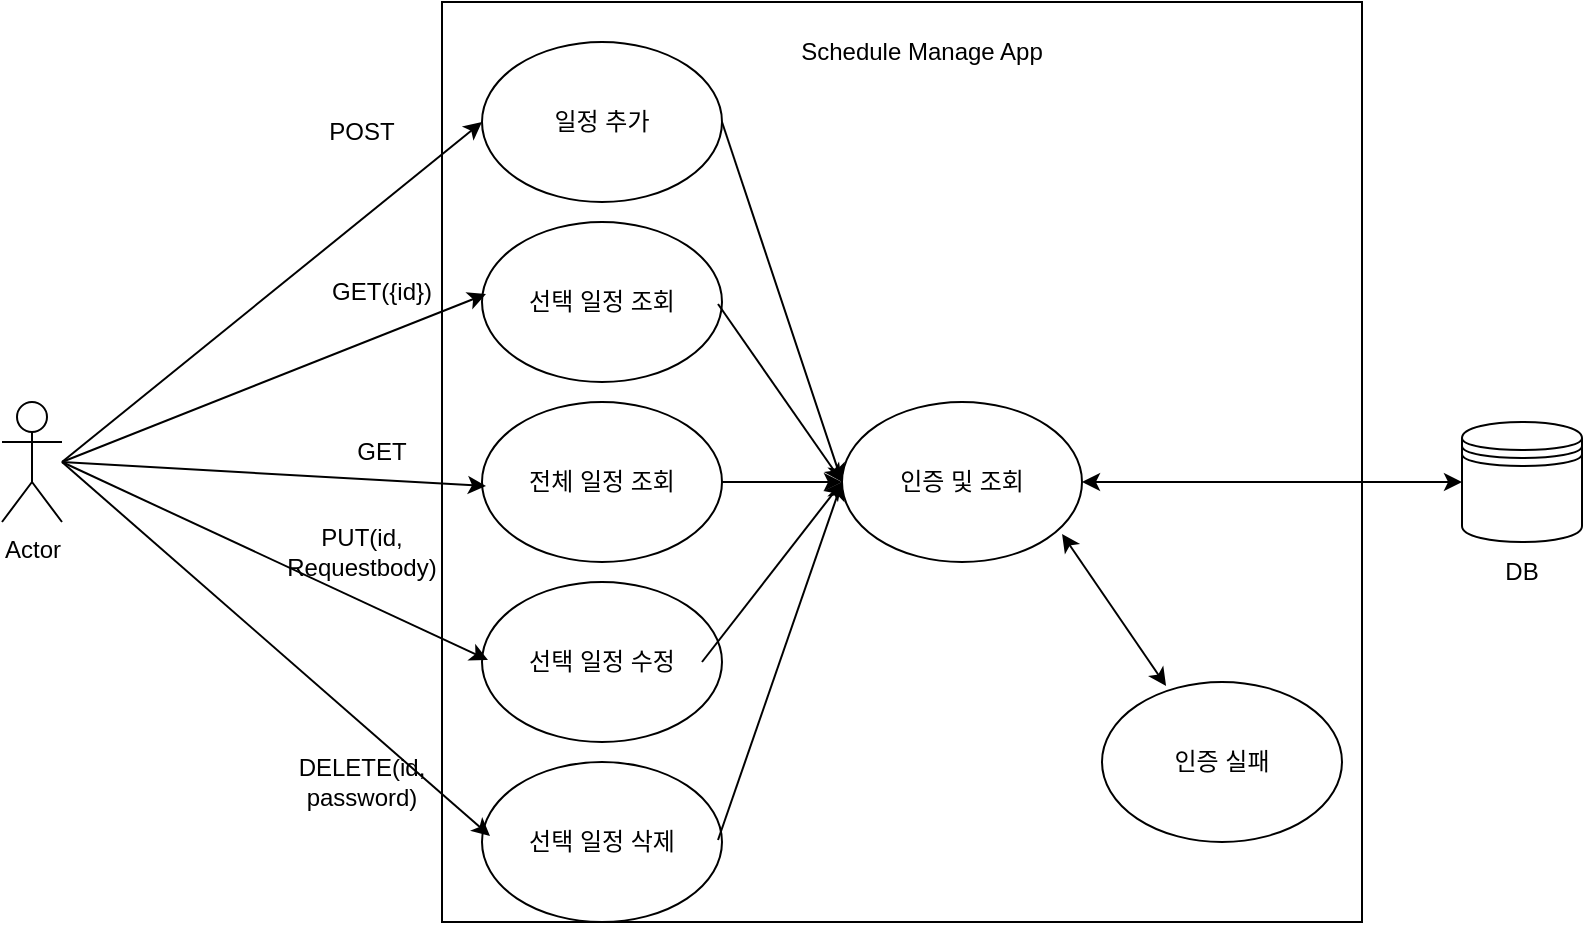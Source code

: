 <mxfile version="22.1.21" type="github">
  <diagram id="R2lEEEUBdFMjLlhIrx00" name="Page-1">
    <mxGraphModel dx="1434" dy="772" grid="1" gridSize="10" guides="1" tooltips="1" connect="1" arrows="1" fold="1" page="1" pageScale="1" pageWidth="850" pageHeight="1100" math="0" shadow="0" extFonts="Permanent Marker^https://fonts.googleapis.com/css?family=Permanent+Marker">
      <root>
        <mxCell id="0" />
        <mxCell id="1" parent="0" />
        <mxCell id="Pg5HaGb3ZZp0aI7JYEpb-2" value="" style="whiteSpace=wrap;html=1;aspect=fixed;" vertex="1" parent="1">
          <mxGeometry x="250" y="130" width="460" height="460" as="geometry" />
        </mxCell>
        <mxCell id="Pg5HaGb3ZZp0aI7JYEpb-1" value="Actor" style="shape=umlActor;verticalLabelPosition=bottom;verticalAlign=top;html=1;outlineConnect=0;" vertex="1" parent="1">
          <mxGeometry x="30" y="330" width="30" height="60" as="geometry" />
        </mxCell>
        <mxCell id="Pg5HaGb3ZZp0aI7JYEpb-3" value="" style="ellipse;whiteSpace=wrap;html=1;" vertex="1" parent="1">
          <mxGeometry x="270" y="150" width="120" height="80" as="geometry" />
        </mxCell>
        <mxCell id="Pg5HaGb3ZZp0aI7JYEpb-4" value="" style="ellipse;whiteSpace=wrap;html=1;" vertex="1" parent="1">
          <mxGeometry x="270" y="240" width="120" height="80" as="geometry" />
        </mxCell>
        <mxCell id="Pg5HaGb3ZZp0aI7JYEpb-5" value="" style="ellipse;whiteSpace=wrap;html=1;" vertex="1" parent="1">
          <mxGeometry x="270" y="330" width="120" height="80" as="geometry" />
        </mxCell>
        <mxCell id="Pg5HaGb3ZZp0aI7JYEpb-6" value="" style="ellipse;whiteSpace=wrap;html=1;" vertex="1" parent="1">
          <mxGeometry x="270" y="420" width="120" height="80" as="geometry" />
        </mxCell>
        <mxCell id="Pg5HaGb3ZZp0aI7JYEpb-7" value="" style="ellipse;whiteSpace=wrap;html=1;" vertex="1" parent="1">
          <mxGeometry x="270" y="510" width="120" height="80" as="geometry" />
        </mxCell>
        <mxCell id="Pg5HaGb3ZZp0aI7JYEpb-9" value="" style="endArrow=classic;html=1;rounded=0;entryX=0;entryY=0.5;entryDx=0;entryDy=0;" edge="1" parent="1" target="Pg5HaGb3ZZp0aI7JYEpb-3">
          <mxGeometry width="50" height="50" relative="1" as="geometry">
            <mxPoint x="60" y="360" as="sourcePoint" />
            <mxPoint x="110" y="310" as="targetPoint" />
          </mxGeometry>
        </mxCell>
        <mxCell id="Pg5HaGb3ZZp0aI7JYEpb-11" value="일정 추가" style="text;html=1;strokeColor=none;fillColor=none;align=center;verticalAlign=middle;whiteSpace=wrap;rounded=0;" vertex="1" parent="1">
          <mxGeometry x="300" y="175" width="60" height="30" as="geometry" />
        </mxCell>
        <mxCell id="Pg5HaGb3ZZp0aI7JYEpb-12" value="선택 일정 조회" style="text;html=1;strokeColor=none;fillColor=none;align=center;verticalAlign=middle;whiteSpace=wrap;rounded=0;" vertex="1" parent="1">
          <mxGeometry x="280" y="265" width="100" height="30" as="geometry" />
        </mxCell>
        <mxCell id="Pg5HaGb3ZZp0aI7JYEpb-13" value="전체 일정 조회" style="text;html=1;strokeColor=none;fillColor=none;align=center;verticalAlign=middle;whiteSpace=wrap;rounded=0;" vertex="1" parent="1">
          <mxGeometry x="280" y="355" width="100" height="30" as="geometry" />
        </mxCell>
        <mxCell id="Pg5HaGb3ZZp0aI7JYEpb-14" value="선택 일정 수정" style="text;html=1;strokeColor=none;fillColor=none;align=center;verticalAlign=middle;whiteSpace=wrap;rounded=0;" vertex="1" parent="1">
          <mxGeometry x="280" y="445" width="100" height="30" as="geometry" />
        </mxCell>
        <mxCell id="Pg5HaGb3ZZp0aI7JYEpb-15" value="선택 일정 삭제" style="text;html=1;strokeColor=none;fillColor=none;align=center;verticalAlign=middle;whiteSpace=wrap;rounded=0;" vertex="1" parent="1">
          <mxGeometry x="280" y="535" width="100" height="30" as="geometry" />
        </mxCell>
        <mxCell id="Pg5HaGb3ZZp0aI7JYEpb-16" value="GET" style="text;html=1;strokeColor=none;fillColor=none;align=center;verticalAlign=middle;whiteSpace=wrap;rounded=0;" vertex="1" parent="1">
          <mxGeometry x="190" y="340" width="60" height="30" as="geometry" />
        </mxCell>
        <mxCell id="Pg5HaGb3ZZp0aI7JYEpb-17" value="POST" style="text;html=1;strokeColor=none;fillColor=none;align=center;verticalAlign=middle;whiteSpace=wrap;rounded=0;" vertex="1" parent="1">
          <mxGeometry x="180" y="180" width="60" height="30" as="geometry" />
        </mxCell>
        <mxCell id="Pg5HaGb3ZZp0aI7JYEpb-19" value="GET({id})" style="text;html=1;strokeColor=none;fillColor=none;align=center;verticalAlign=middle;whiteSpace=wrap;rounded=0;" vertex="1" parent="1">
          <mxGeometry x="190" y="260" width="60" height="30" as="geometry" />
        </mxCell>
        <mxCell id="Pg5HaGb3ZZp0aI7JYEpb-20" value="" style="endArrow=classic;html=1;rounded=0;entryX=-0.08;entryY=0.367;entryDx=0;entryDy=0;entryPerimeter=0;" edge="1" parent="1" target="Pg5HaGb3ZZp0aI7JYEpb-12">
          <mxGeometry width="50" height="50" relative="1" as="geometry">
            <mxPoint x="60" y="360" as="sourcePoint" />
            <mxPoint x="110" y="310" as="targetPoint" />
          </mxGeometry>
        </mxCell>
        <mxCell id="Pg5HaGb3ZZp0aI7JYEpb-22" value="" style="endArrow=classic;html=1;rounded=0;entryX=-0.08;entryY=0.567;entryDx=0;entryDy=0;entryPerimeter=0;" edge="1" parent="1" target="Pg5HaGb3ZZp0aI7JYEpb-13">
          <mxGeometry width="50" height="50" relative="1" as="geometry">
            <mxPoint x="60" y="360" as="sourcePoint" />
            <mxPoint x="110" y="310" as="targetPoint" />
          </mxGeometry>
        </mxCell>
        <mxCell id="Pg5HaGb3ZZp0aI7JYEpb-23" value="" style="endArrow=classic;html=1;rounded=0;entryX=-0.07;entryY=0.467;entryDx=0;entryDy=0;entryPerimeter=0;" edge="1" parent="1" target="Pg5HaGb3ZZp0aI7JYEpb-14">
          <mxGeometry width="50" height="50" relative="1" as="geometry">
            <mxPoint x="60" y="360" as="sourcePoint" />
            <mxPoint x="110" y="310" as="targetPoint" />
          </mxGeometry>
        </mxCell>
        <mxCell id="Pg5HaGb3ZZp0aI7JYEpb-24" value="" style="endArrow=classic;html=1;rounded=0;entryX=-0.06;entryY=0.4;entryDx=0;entryDy=0;entryPerimeter=0;" edge="1" parent="1" target="Pg5HaGb3ZZp0aI7JYEpb-15">
          <mxGeometry width="50" height="50" relative="1" as="geometry">
            <mxPoint x="60" y="360" as="sourcePoint" />
            <mxPoint x="110" y="310" as="targetPoint" />
          </mxGeometry>
        </mxCell>
        <mxCell id="Pg5HaGb3ZZp0aI7JYEpb-25" value="PUT(id, Requestbody)" style="text;html=1;strokeColor=none;fillColor=none;align=center;verticalAlign=middle;whiteSpace=wrap;rounded=0;" vertex="1" parent="1">
          <mxGeometry x="180" y="390" width="60" height="30" as="geometry" />
        </mxCell>
        <mxCell id="Pg5HaGb3ZZp0aI7JYEpb-26" value="DELETE(id, password)" style="text;html=1;strokeColor=none;fillColor=none;align=center;verticalAlign=middle;whiteSpace=wrap;rounded=0;" vertex="1" parent="1">
          <mxGeometry x="180" y="505" width="60" height="30" as="geometry" />
        </mxCell>
        <mxCell id="Pg5HaGb3ZZp0aI7JYEpb-27" value="" style="ellipse;whiteSpace=wrap;html=1;" vertex="1" parent="1">
          <mxGeometry x="450" y="330" width="120" height="80" as="geometry" />
        </mxCell>
        <mxCell id="Pg5HaGb3ZZp0aI7JYEpb-28" value="인증 및 조회" style="text;html=1;strokeColor=none;fillColor=none;align=center;verticalAlign=middle;whiteSpace=wrap;rounded=0;" vertex="1" parent="1">
          <mxGeometry x="470" y="355" width="80" height="30" as="geometry" />
        </mxCell>
        <mxCell id="Pg5HaGb3ZZp0aI7JYEpb-29" value="" style="endArrow=classic;html=1;rounded=0;exitX=1;exitY=0.5;exitDx=0;exitDy=0;" edge="1" parent="1" source="Pg5HaGb3ZZp0aI7JYEpb-3">
          <mxGeometry width="50" height="50" relative="1" as="geometry">
            <mxPoint x="400" y="420" as="sourcePoint" />
            <mxPoint x="450" y="370" as="targetPoint" />
          </mxGeometry>
        </mxCell>
        <mxCell id="Pg5HaGb3ZZp0aI7JYEpb-30" value="" style="endArrow=classic;html=1;rounded=0;exitX=1.08;exitY=0.533;exitDx=0;exitDy=0;exitPerimeter=0;" edge="1" parent="1" source="Pg5HaGb3ZZp0aI7JYEpb-12">
          <mxGeometry width="50" height="50" relative="1" as="geometry">
            <mxPoint x="400" y="420" as="sourcePoint" />
            <mxPoint x="450" y="370" as="targetPoint" />
          </mxGeometry>
        </mxCell>
        <mxCell id="Pg5HaGb3ZZp0aI7JYEpb-31" value="" style="endArrow=classic;html=1;rounded=0;exitX=1.1;exitY=0.5;exitDx=0;exitDy=0;exitPerimeter=0;" edge="1" parent="1" source="Pg5HaGb3ZZp0aI7JYEpb-13">
          <mxGeometry width="50" height="50" relative="1" as="geometry">
            <mxPoint x="400" y="420" as="sourcePoint" />
            <mxPoint x="450" y="370" as="targetPoint" />
          </mxGeometry>
        </mxCell>
        <mxCell id="Pg5HaGb3ZZp0aI7JYEpb-32" value="" style="endArrow=classic;html=1;rounded=0;exitX=1;exitY=0.5;exitDx=0;exitDy=0;" edge="1" parent="1" source="Pg5HaGb3ZZp0aI7JYEpb-14">
          <mxGeometry width="50" height="50" relative="1" as="geometry">
            <mxPoint x="400" y="420" as="sourcePoint" />
            <mxPoint x="450" y="370" as="targetPoint" />
          </mxGeometry>
        </mxCell>
        <mxCell id="Pg5HaGb3ZZp0aI7JYEpb-33" value="" style="endArrow=classic;html=1;rounded=0;exitX=1.08;exitY=0.467;exitDx=0;exitDy=0;exitPerimeter=0;" edge="1" parent="1" source="Pg5HaGb3ZZp0aI7JYEpb-15">
          <mxGeometry width="50" height="50" relative="1" as="geometry">
            <mxPoint x="400" y="420" as="sourcePoint" />
            <mxPoint x="450" y="370" as="targetPoint" />
          </mxGeometry>
        </mxCell>
        <mxCell id="Pg5HaGb3ZZp0aI7JYEpb-34" value="" style="ellipse;whiteSpace=wrap;html=1;" vertex="1" parent="1">
          <mxGeometry x="580" y="470" width="120" height="80" as="geometry" />
        </mxCell>
        <mxCell id="Pg5HaGb3ZZp0aI7JYEpb-35" value="인증 실패" style="text;html=1;strokeColor=none;fillColor=none;align=center;verticalAlign=middle;whiteSpace=wrap;rounded=0;" vertex="1" parent="1">
          <mxGeometry x="610" y="495" width="60" height="30" as="geometry" />
        </mxCell>
        <mxCell id="Pg5HaGb3ZZp0aI7JYEpb-36" value="" style="endArrow=classic;startArrow=classic;html=1;rounded=0;entryX=0.917;entryY=0.825;entryDx=0;entryDy=0;entryPerimeter=0;exitX=0.267;exitY=0.025;exitDx=0;exitDy=0;exitPerimeter=0;" edge="1" parent="1" source="Pg5HaGb3ZZp0aI7JYEpb-34" target="Pg5HaGb3ZZp0aI7JYEpb-27">
          <mxGeometry width="50" height="50" relative="1" as="geometry">
            <mxPoint x="560" y="460" as="sourcePoint" />
            <mxPoint x="610" y="410" as="targetPoint" />
          </mxGeometry>
        </mxCell>
        <mxCell id="Pg5HaGb3ZZp0aI7JYEpb-37" value="Schedule Manage App" style="text;html=1;strokeColor=none;fillColor=none;align=center;verticalAlign=middle;whiteSpace=wrap;rounded=0;" vertex="1" parent="1">
          <mxGeometry x="420" y="140" width="140" height="30" as="geometry" />
        </mxCell>
        <mxCell id="Pg5HaGb3ZZp0aI7JYEpb-39" value="" style="shape=datastore;whiteSpace=wrap;html=1;" vertex="1" parent="1">
          <mxGeometry x="760" y="340" width="60" height="60" as="geometry" />
        </mxCell>
        <mxCell id="Pg5HaGb3ZZp0aI7JYEpb-40" value="DB" style="text;html=1;strokeColor=none;fillColor=none;align=center;verticalAlign=middle;whiteSpace=wrap;rounded=0;" vertex="1" parent="1">
          <mxGeometry x="760" y="400" width="60" height="30" as="geometry" />
        </mxCell>
        <mxCell id="Pg5HaGb3ZZp0aI7JYEpb-41" value="" style="endArrow=classic;startArrow=classic;html=1;rounded=0;entryX=0;entryY=0.5;entryDx=0;entryDy=0;" edge="1" parent="1" target="Pg5HaGb3ZZp0aI7JYEpb-39">
          <mxGeometry width="50" height="50" relative="1" as="geometry">
            <mxPoint x="570" y="370" as="sourcePoint" />
            <mxPoint x="620" y="320" as="targetPoint" />
          </mxGeometry>
        </mxCell>
      </root>
    </mxGraphModel>
  </diagram>
</mxfile>
